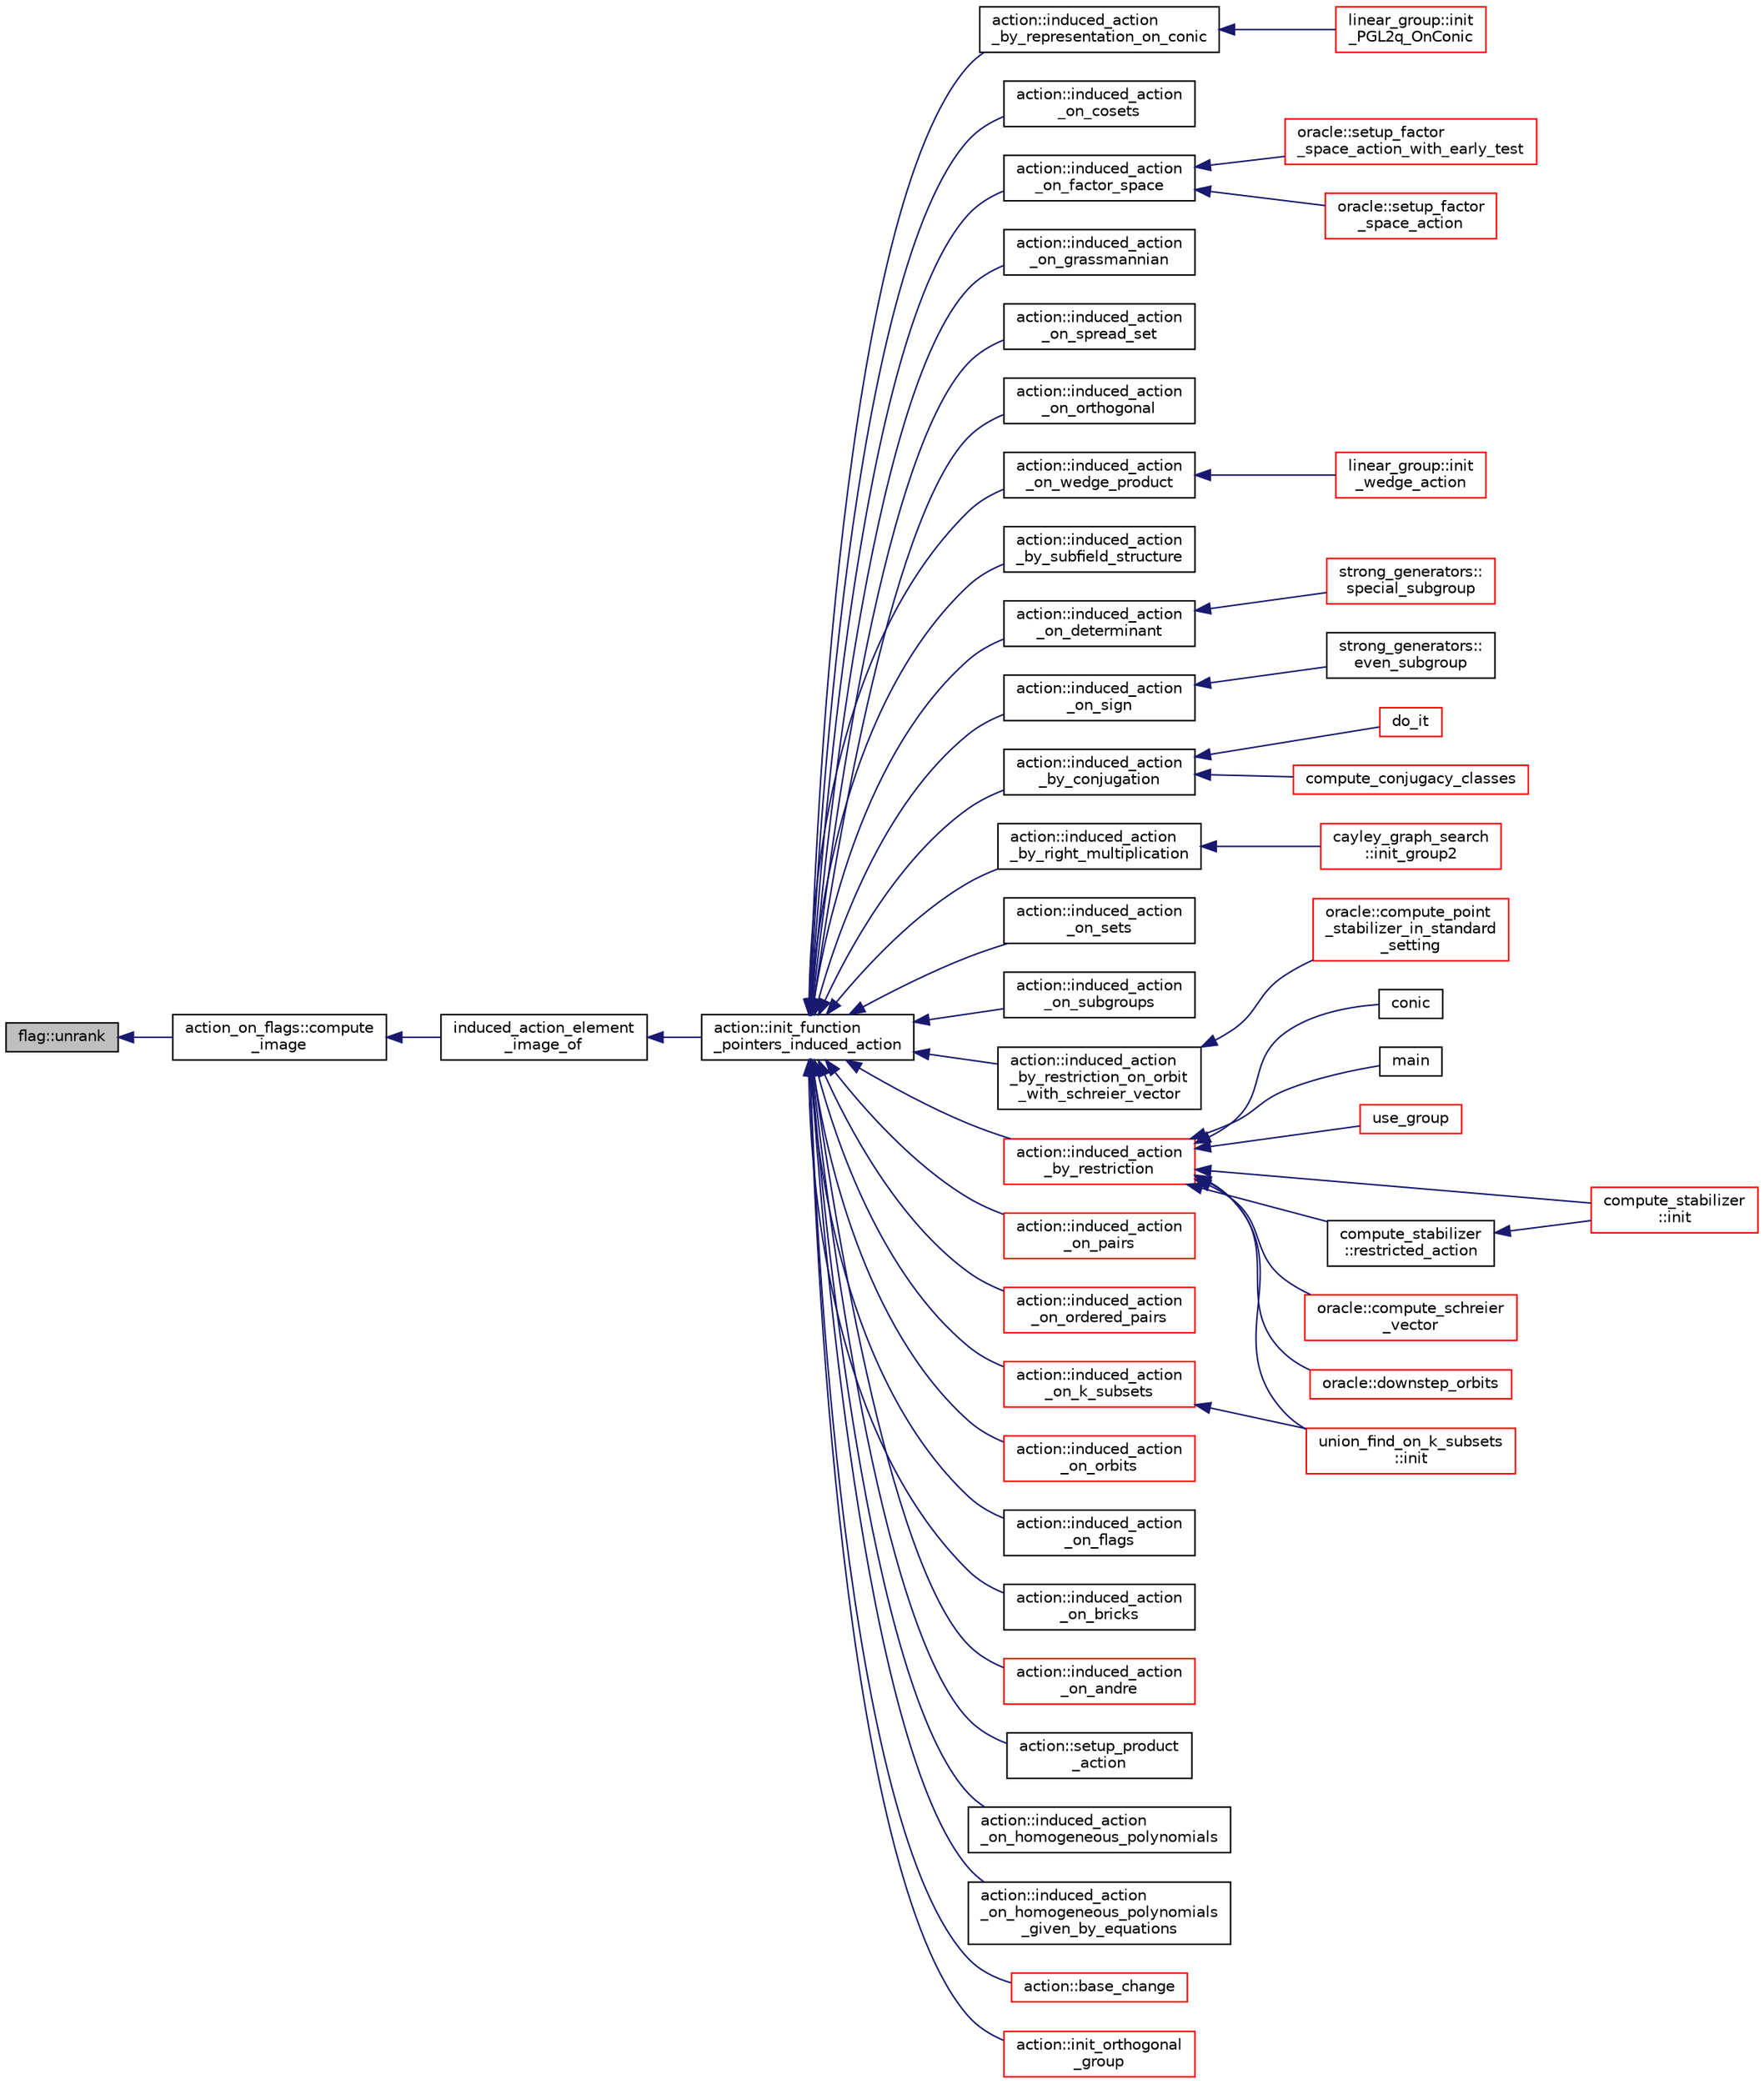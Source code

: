 digraph "flag::unrank"
{
  edge [fontname="Helvetica",fontsize="10",labelfontname="Helvetica",labelfontsize="10"];
  node [fontname="Helvetica",fontsize="10",shape=record];
  rankdir="LR";
  Node525 [label="flag::unrank",height=0.2,width=0.4,color="black", fillcolor="grey75", style="filled", fontcolor="black"];
  Node525 -> Node526 [dir="back",color="midnightblue",fontsize="10",style="solid",fontname="Helvetica"];
  Node526 [label="action_on_flags::compute\l_image",height=0.2,width=0.4,color="black", fillcolor="white", style="filled",URL="$dd/dc4/classaction__on__flags.html#a64570f1e5af9e1767802941da51cd6b5"];
  Node526 -> Node527 [dir="back",color="midnightblue",fontsize="10",style="solid",fontname="Helvetica"];
  Node527 [label="induced_action_element\l_image_of",height=0.2,width=0.4,color="black", fillcolor="white", style="filled",URL="$d3/d27/interface_8_c.html#a821850d6c3988dd122de0489cd36f0f0"];
  Node527 -> Node528 [dir="back",color="midnightblue",fontsize="10",style="solid",fontname="Helvetica"];
  Node528 [label="action::init_function\l_pointers_induced_action",height=0.2,width=0.4,color="black", fillcolor="white", style="filled",URL="$d2/d86/classaction.html#a3b9287d084b24f7a3b9532a7589c58de"];
  Node528 -> Node529 [dir="back",color="midnightblue",fontsize="10",style="solid",fontname="Helvetica"];
  Node529 [label="action::induced_action\l_by_representation_on_conic",height=0.2,width=0.4,color="black", fillcolor="white", style="filled",URL="$d2/d86/classaction.html#a228538e3f07bc186db8eb5da8b90f617"];
  Node529 -> Node530 [dir="back",color="midnightblue",fontsize="10",style="solid",fontname="Helvetica"];
  Node530 [label="linear_group::init\l_PGL2q_OnConic",height=0.2,width=0.4,color="red", fillcolor="white", style="filled",URL="$df/d5a/classlinear__group.html#a84c4d6e1849da4c6f8f096a1af2a8270"];
  Node528 -> Node537 [dir="back",color="midnightblue",fontsize="10",style="solid",fontname="Helvetica"];
  Node537 [label="action::induced_action\l_on_cosets",height=0.2,width=0.4,color="black", fillcolor="white", style="filled",URL="$d2/d86/classaction.html#acbdff5ffed42af6a01f07dffb2787237"];
  Node528 -> Node538 [dir="back",color="midnightblue",fontsize="10",style="solid",fontname="Helvetica"];
  Node538 [label="action::induced_action\l_on_factor_space",height=0.2,width=0.4,color="black", fillcolor="white", style="filled",URL="$d2/d86/classaction.html#af501ff2aa74fb6049bee5c01cd8b909b"];
  Node538 -> Node539 [dir="back",color="midnightblue",fontsize="10",style="solid",fontname="Helvetica"];
  Node539 [label="oracle::setup_factor\l_space_action_with_early_test",height=0.2,width=0.4,color="red", fillcolor="white", style="filled",URL="$d7/da7/classoracle.html#a7c26a85886666829e9727df91d2f01ad"];
  Node538 -> Node619 [dir="back",color="midnightblue",fontsize="10",style="solid",fontname="Helvetica"];
  Node619 [label="oracle::setup_factor\l_space_action",height=0.2,width=0.4,color="red", fillcolor="white", style="filled",URL="$d7/da7/classoracle.html#a181e076f112ba1f32f5fb4e8abebdb18"];
  Node528 -> Node620 [dir="back",color="midnightblue",fontsize="10",style="solid",fontname="Helvetica"];
  Node620 [label="action::induced_action\l_on_grassmannian",height=0.2,width=0.4,color="black", fillcolor="white", style="filled",URL="$d2/d86/classaction.html#a295b730ecc0b0bf30f714094fef956ea"];
  Node528 -> Node621 [dir="back",color="midnightblue",fontsize="10",style="solid",fontname="Helvetica"];
  Node621 [label="action::induced_action\l_on_spread_set",height=0.2,width=0.4,color="black", fillcolor="white", style="filled",URL="$d2/d86/classaction.html#a7c5839c650592f083dc850d81ed05a5b"];
  Node528 -> Node622 [dir="back",color="midnightblue",fontsize="10",style="solid",fontname="Helvetica"];
  Node622 [label="action::induced_action\l_on_orthogonal",height=0.2,width=0.4,color="black", fillcolor="white", style="filled",URL="$d2/d86/classaction.html#a4f191cee643a81d7f18a4d729084e945"];
  Node528 -> Node623 [dir="back",color="midnightblue",fontsize="10",style="solid",fontname="Helvetica"];
  Node623 [label="action::induced_action\l_on_wedge_product",height=0.2,width=0.4,color="black", fillcolor="white", style="filled",URL="$d2/d86/classaction.html#af13a5da25b8e8597ab695edff222fb6a"];
  Node623 -> Node624 [dir="back",color="midnightblue",fontsize="10",style="solid",fontname="Helvetica"];
  Node624 [label="linear_group::init\l_wedge_action",height=0.2,width=0.4,color="red", fillcolor="white", style="filled",URL="$df/d5a/classlinear__group.html#a16a8a2a5fdc535f2263210ca7943119e"];
  Node528 -> Node625 [dir="back",color="midnightblue",fontsize="10",style="solid",fontname="Helvetica"];
  Node625 [label="action::induced_action\l_by_subfield_structure",height=0.2,width=0.4,color="black", fillcolor="white", style="filled",URL="$d2/d86/classaction.html#add42951bdab176ceed6cc4af05dfa948"];
  Node528 -> Node626 [dir="back",color="midnightblue",fontsize="10",style="solid",fontname="Helvetica"];
  Node626 [label="action::induced_action\l_on_determinant",height=0.2,width=0.4,color="black", fillcolor="white", style="filled",URL="$d2/d86/classaction.html#aa6b9d3c2ded2cae185ee31f2200ad0b5"];
  Node626 -> Node627 [dir="back",color="midnightblue",fontsize="10",style="solid",fontname="Helvetica"];
  Node627 [label="strong_generators::\lspecial_subgroup",height=0.2,width=0.4,color="red", fillcolor="white", style="filled",URL="$dc/d09/classstrong__generators.html#a78e9e4d012bb440194e2874c40ca9e29"];
  Node528 -> Node629 [dir="back",color="midnightblue",fontsize="10",style="solid",fontname="Helvetica"];
  Node629 [label="action::induced_action\l_on_sign",height=0.2,width=0.4,color="black", fillcolor="white", style="filled",URL="$d2/d86/classaction.html#ab17b07971b94eae7c5efa21b33f643f1"];
  Node629 -> Node630 [dir="back",color="midnightblue",fontsize="10",style="solid",fontname="Helvetica"];
  Node630 [label="strong_generators::\leven_subgroup",height=0.2,width=0.4,color="black", fillcolor="white", style="filled",URL="$dc/d09/classstrong__generators.html#a8c1a171968f012ec245b0487a6af66e0"];
  Node528 -> Node631 [dir="back",color="midnightblue",fontsize="10",style="solid",fontname="Helvetica"];
  Node631 [label="action::induced_action\l_by_conjugation",height=0.2,width=0.4,color="black", fillcolor="white", style="filled",URL="$d2/d86/classaction.html#a45fb7703c6acac791acdcde339d21cc2"];
  Node631 -> Node632 [dir="back",color="midnightblue",fontsize="10",style="solid",fontname="Helvetica"];
  Node632 [label="do_it",height=0.2,width=0.4,color="red", fillcolor="white", style="filled",URL="$da/da3/burnside_8_c.html#a6a1ed4d46bdb13e56112f47f0565c25b"];
  Node631 -> Node634 [dir="back",color="midnightblue",fontsize="10",style="solid",fontname="Helvetica"];
  Node634 [label="compute_conjugacy_classes",height=0.2,width=0.4,color="red", fillcolor="white", style="filled",URL="$dc/dd4/group__actions_8h.html#a3a3f311d8e19e481707b3e54dbb35066"];
  Node528 -> Node639 [dir="back",color="midnightblue",fontsize="10",style="solid",fontname="Helvetica"];
  Node639 [label="action::induced_action\l_by_right_multiplication",height=0.2,width=0.4,color="black", fillcolor="white", style="filled",URL="$d2/d86/classaction.html#aafa2818d9d98046507e2754938be0c04"];
  Node639 -> Node640 [dir="back",color="midnightblue",fontsize="10",style="solid",fontname="Helvetica"];
  Node640 [label="cayley_graph_search\l::init_group2",height=0.2,width=0.4,color="red", fillcolor="white", style="filled",URL="$de/dae/classcayley__graph__search.html#ac765646a4795740d7ac0a9407bf35f32"];
  Node528 -> Node642 [dir="back",color="midnightblue",fontsize="10",style="solid",fontname="Helvetica"];
  Node642 [label="action::induced_action\l_on_sets",height=0.2,width=0.4,color="black", fillcolor="white", style="filled",URL="$d2/d86/classaction.html#a09639acee6b88644c103b17050cc32f1"];
  Node528 -> Node643 [dir="back",color="midnightblue",fontsize="10",style="solid",fontname="Helvetica"];
  Node643 [label="action::induced_action\l_on_subgroups",height=0.2,width=0.4,color="black", fillcolor="white", style="filled",URL="$d2/d86/classaction.html#ad0de7ea45a2a73c1b8e0f52ee3ce4610"];
  Node528 -> Node644 [dir="back",color="midnightblue",fontsize="10",style="solid",fontname="Helvetica"];
  Node644 [label="action::induced_action\l_by_restriction_on_orbit\l_with_schreier_vector",height=0.2,width=0.4,color="black", fillcolor="white", style="filled",URL="$d2/d86/classaction.html#ad3ddab72625d9bebe7ac8eaef488cf4c"];
  Node644 -> Node645 [dir="back",color="midnightblue",fontsize="10",style="solid",fontname="Helvetica"];
  Node645 [label="oracle::compute_point\l_stabilizer_in_standard\l_setting",height=0.2,width=0.4,color="red", fillcolor="white", style="filled",URL="$d7/da7/classoracle.html#afa7b2b71cd2ccbb807a740d6e1085982"];
  Node528 -> Node646 [dir="back",color="midnightblue",fontsize="10",style="solid",fontname="Helvetica"];
  Node646 [label="action::induced_action\l_by_restriction",height=0.2,width=0.4,color="red", fillcolor="white", style="filled",URL="$d2/d86/classaction.html#a37c21f74a97c921d882a308370c06357"];
  Node646 -> Node550 [dir="back",color="midnightblue",fontsize="10",style="solid",fontname="Helvetica"];
  Node550 [label="conic",height=0.2,width=0.4,color="black", fillcolor="white", style="filled",URL="$d4/de8/conic_8_c.html#a96def9474b981a9d5831a9b48d85d652"];
  Node646 -> Node647 [dir="back",color="midnightblue",fontsize="10",style="solid",fontname="Helvetica"];
  Node647 [label="main",height=0.2,width=0.4,color="black", fillcolor="white", style="filled",URL="$d5/d0d/apps_2projective__space_2polar_8_c.html#a217dbf8b442f20279ea00b898af96f52"];
  Node646 -> Node577 [dir="back",color="midnightblue",fontsize="10",style="solid",fontname="Helvetica"];
  Node577 [label="use_group",height=0.2,width=0.4,color="red", fillcolor="white", style="filled",URL="$d9/d9f/all__cliques_8_c.html#aba62531e97173264c39afe2c7857af31"];
  Node646 -> Node648 [dir="back",color="midnightblue",fontsize="10",style="solid",fontname="Helvetica"];
  Node648 [label="union_find_on_k_subsets\l::init",height=0.2,width=0.4,color="red", fillcolor="white", style="filled",URL="$d3/d1b/classunion__find__on__k__subsets.html#aad0de310a8e8df1ff78ee2eaf3ec1e54"];
  Node646 -> Node650 [dir="back",color="midnightblue",fontsize="10",style="solid",fontname="Helvetica"];
  Node650 [label="compute_stabilizer\l::init",height=0.2,width=0.4,color="red", fillcolor="white", style="filled",URL="$d8/d30/classcompute__stabilizer.html#a36a1729430f317a65559220a8206a7d7"];
  Node646 -> Node655 [dir="back",color="midnightblue",fontsize="10",style="solid",fontname="Helvetica"];
  Node655 [label="compute_stabilizer\l::restricted_action",height=0.2,width=0.4,color="black", fillcolor="white", style="filled",URL="$d8/d30/classcompute__stabilizer.html#a895df470da0ac14f812c3c4b6f2280b9"];
  Node655 -> Node650 [dir="back",color="midnightblue",fontsize="10",style="solid",fontname="Helvetica"];
  Node646 -> Node656 [dir="back",color="midnightblue",fontsize="10",style="solid",fontname="Helvetica"];
  Node656 [label="oracle::compute_schreier\l_vector",height=0.2,width=0.4,color="red", fillcolor="white", style="filled",URL="$d7/da7/classoracle.html#a1ba7d398b51ed70f89b5ea54adb7b089"];
  Node646 -> Node666 [dir="back",color="midnightblue",fontsize="10",style="solid",fontname="Helvetica"];
  Node666 [label="oracle::downstep_orbits",height=0.2,width=0.4,color="red", fillcolor="white", style="filled",URL="$d7/da7/classoracle.html#a65ea623f3a7b2e3dba4e29638207bc53"];
  Node528 -> Node686 [dir="back",color="midnightblue",fontsize="10",style="solid",fontname="Helvetica"];
  Node686 [label="action::induced_action\l_on_pairs",height=0.2,width=0.4,color="red", fillcolor="white", style="filled",URL="$d2/d86/classaction.html#a4b01c7b3cc749218e9dbd84b9fed90b3"];
  Node528 -> Node688 [dir="back",color="midnightblue",fontsize="10",style="solid",fontname="Helvetica"];
  Node688 [label="action::induced_action\l_on_ordered_pairs",height=0.2,width=0.4,color="red", fillcolor="white", style="filled",URL="$d2/d86/classaction.html#ad290e0cc115881e0b9ddab7f7071975e"];
  Node528 -> Node689 [dir="back",color="midnightblue",fontsize="10",style="solid",fontname="Helvetica"];
  Node689 [label="action::induced_action\l_on_k_subsets",height=0.2,width=0.4,color="red", fillcolor="white", style="filled",URL="$d2/d86/classaction.html#a2eb6058853cffc4c099099e07ecbe612"];
  Node689 -> Node648 [dir="back",color="midnightblue",fontsize="10",style="solid",fontname="Helvetica"];
  Node528 -> Node691 [dir="back",color="midnightblue",fontsize="10",style="solid",fontname="Helvetica"];
  Node691 [label="action::induced_action\l_on_orbits",height=0.2,width=0.4,color="red", fillcolor="white", style="filled",URL="$d2/d86/classaction.html#a875913e4919877fe3dcae039ce44d7d8"];
  Node528 -> Node695 [dir="back",color="midnightblue",fontsize="10",style="solid",fontname="Helvetica"];
  Node695 [label="action::induced_action\l_on_flags",height=0.2,width=0.4,color="black", fillcolor="white", style="filled",URL="$d2/d86/classaction.html#afb1ac2fda2a79462e38c133330982341"];
  Node528 -> Node696 [dir="back",color="midnightblue",fontsize="10",style="solid",fontname="Helvetica"];
  Node696 [label="action::induced_action\l_on_bricks",height=0.2,width=0.4,color="black", fillcolor="white", style="filled",URL="$d2/d86/classaction.html#a71c71472fda2eefb125cd852d5feb306"];
  Node528 -> Node697 [dir="back",color="midnightblue",fontsize="10",style="solid",fontname="Helvetica"];
  Node697 [label="action::induced_action\l_on_andre",height=0.2,width=0.4,color="red", fillcolor="white", style="filled",URL="$d2/d86/classaction.html#a917efe5d7ae49b86dbf397540939fea4"];
  Node528 -> Node699 [dir="back",color="midnightblue",fontsize="10",style="solid",fontname="Helvetica"];
  Node699 [label="action::setup_product\l_action",height=0.2,width=0.4,color="black", fillcolor="white", style="filled",URL="$d2/d86/classaction.html#a35c717fb546189c007a89bb7b133e2f6"];
  Node528 -> Node700 [dir="back",color="midnightblue",fontsize="10",style="solid",fontname="Helvetica"];
  Node700 [label="action::induced_action\l_on_homogeneous_polynomials",height=0.2,width=0.4,color="black", fillcolor="white", style="filled",URL="$d2/d86/classaction.html#acafe8fb1e63926ce35338a292b621f8a"];
  Node528 -> Node701 [dir="back",color="midnightblue",fontsize="10",style="solid",fontname="Helvetica"];
  Node701 [label="action::induced_action\l_on_homogeneous_polynomials\l_given_by_equations",height=0.2,width=0.4,color="black", fillcolor="white", style="filled",URL="$d2/d86/classaction.html#a8f8df8dabfaa711297c20d44a2c1946a"];
  Node528 -> Node702 [dir="back",color="midnightblue",fontsize="10",style="solid",fontname="Helvetica"];
  Node702 [label="action::base_change",height=0.2,width=0.4,color="red", fillcolor="white", style="filled",URL="$d2/d86/classaction.html#a1cab1a81da804692affaf9b7060c90f6"];
  Node528 -> Node730 [dir="back",color="midnightblue",fontsize="10",style="solid",fontname="Helvetica"];
  Node730 [label="action::init_orthogonal\l_group",height=0.2,width=0.4,color="red", fillcolor="white", style="filled",URL="$d2/d86/classaction.html#a2cfe124956ed67d8b7a927bb44847cc2"];
}
